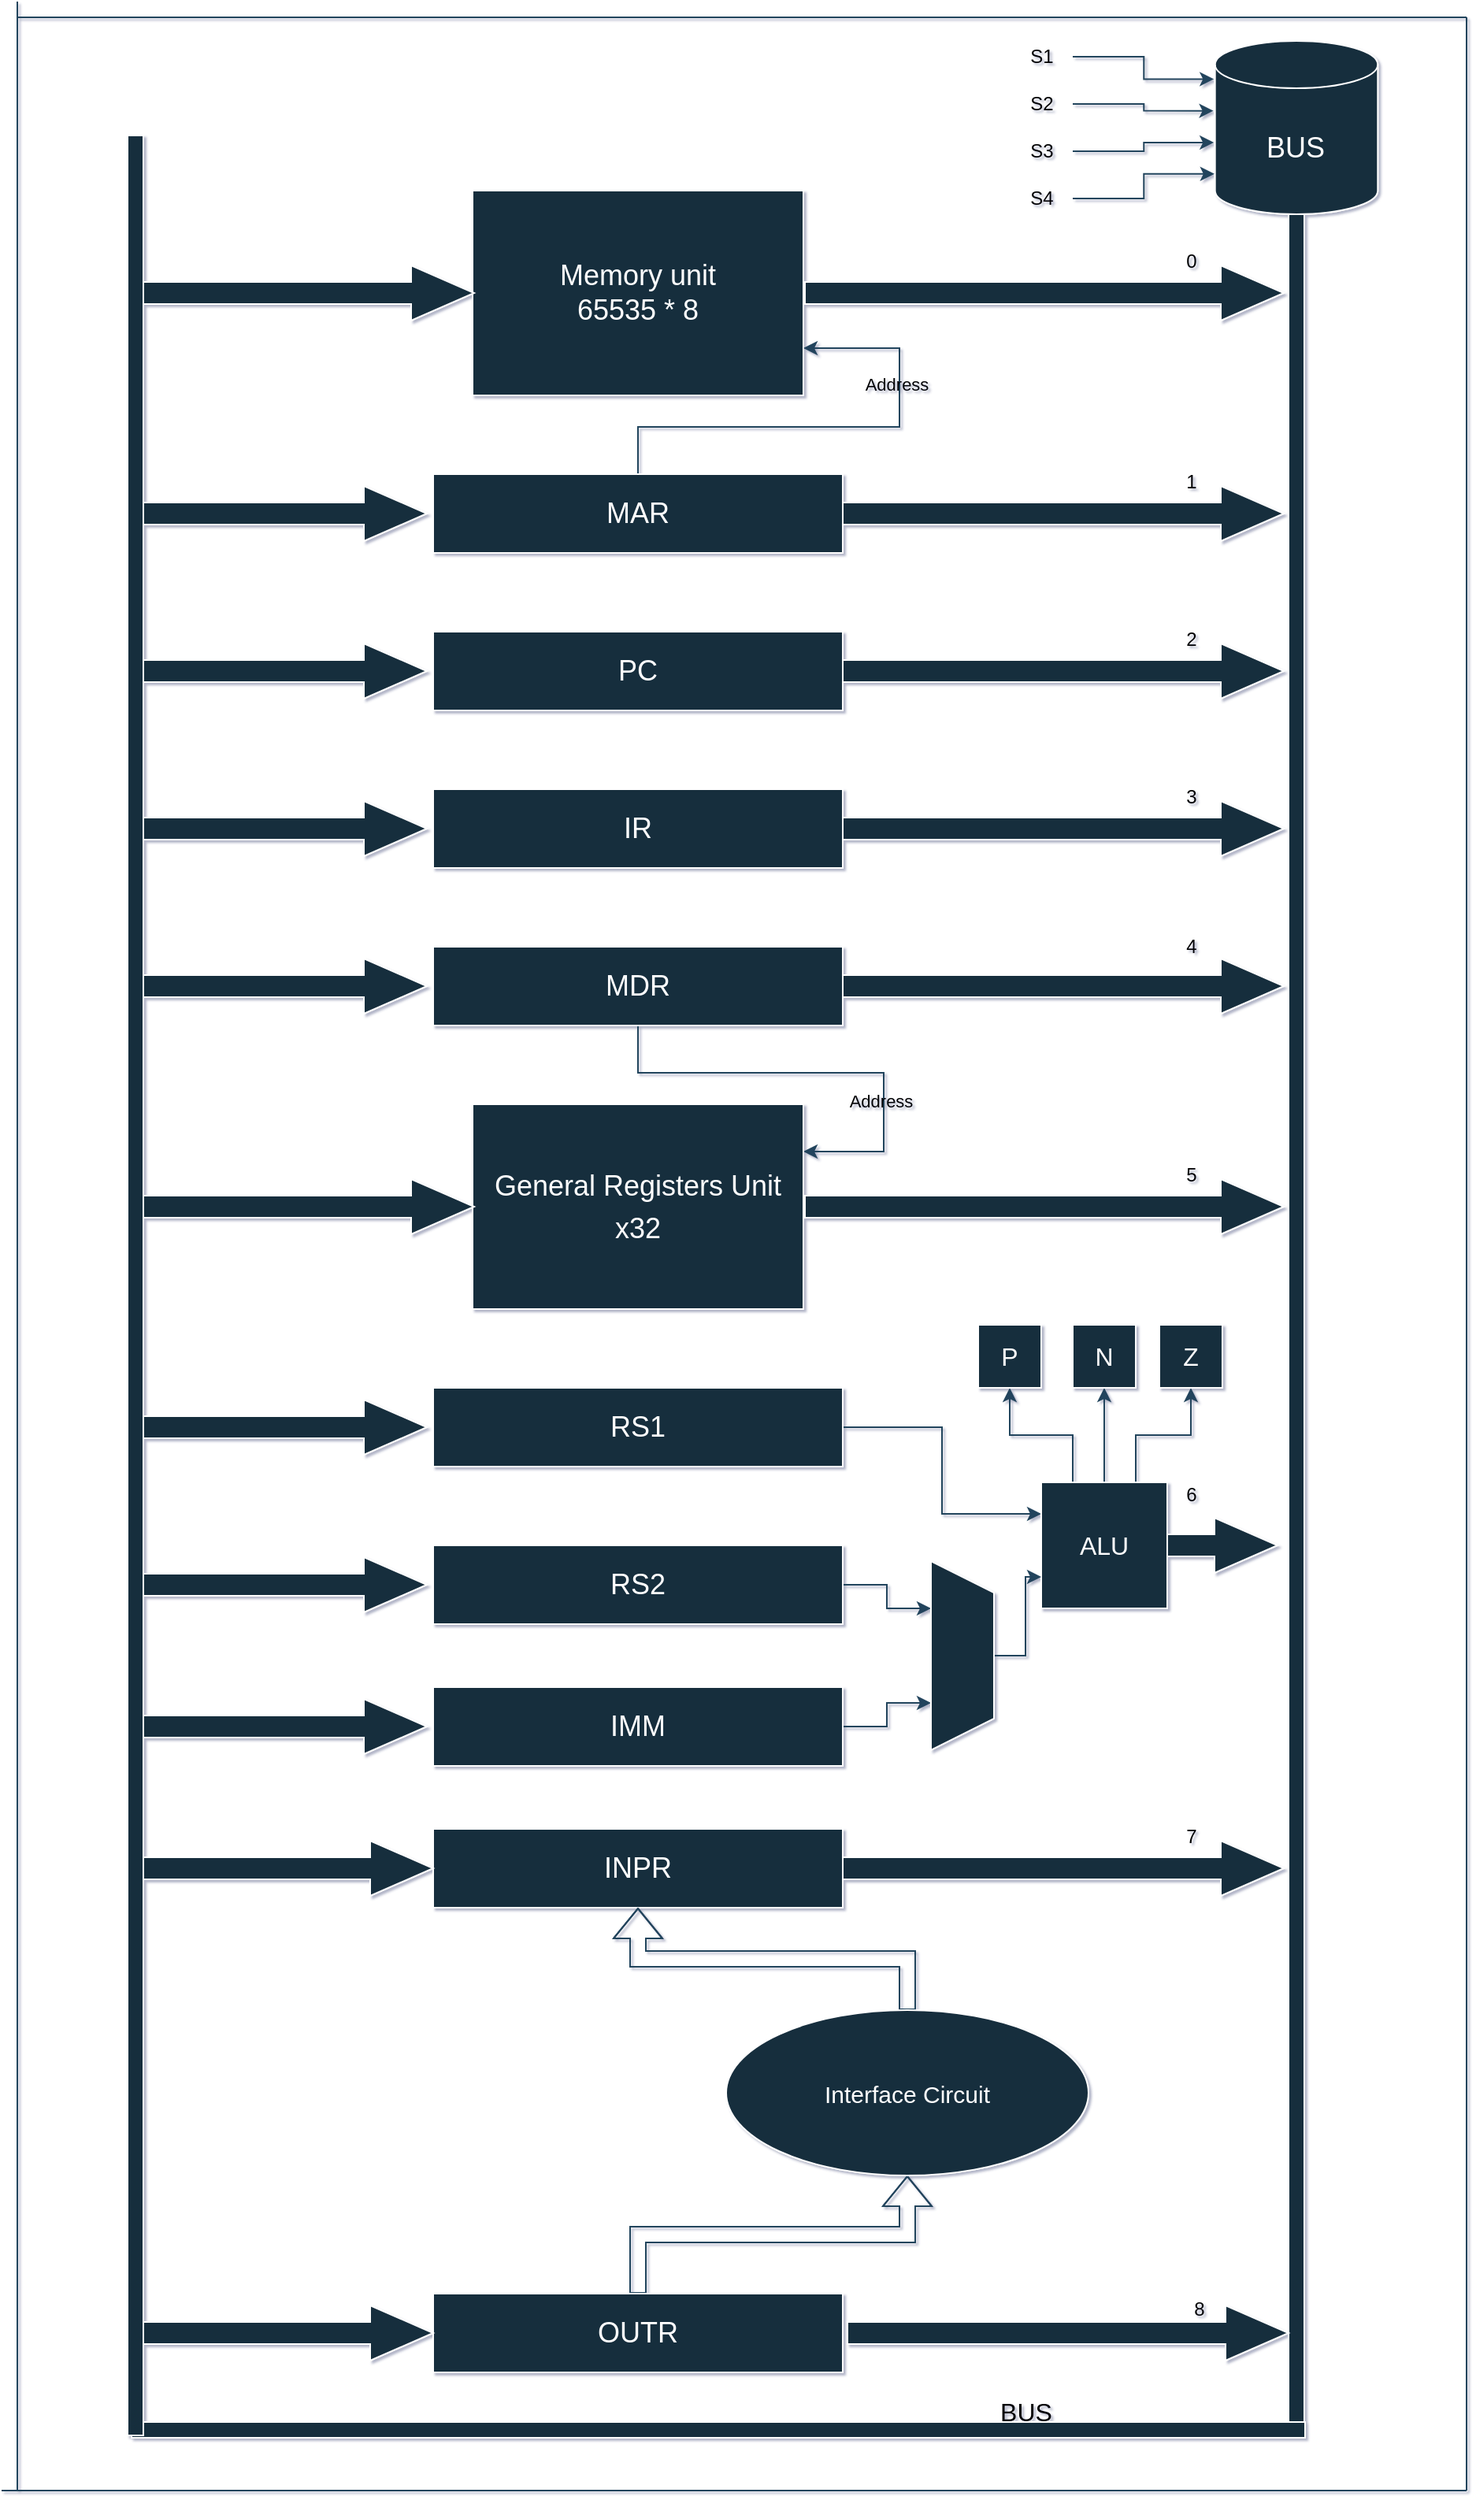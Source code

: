 <mxfile version="27.0.6">
  <diagram name="Page-1" id="zMtw91ButQq-_RUwULKP">
    <mxGraphModel dx="1489" dy="803" grid="1" gridSize="10" guides="1" tooltips="1" connect="1" arrows="1" fold="1" page="1" pageScale="1" pageWidth="827" pageHeight="1169" background="light-dark(#FFFFFF,#000000)" math="0" shadow="1" adaptiveColors="simple">
      <root>
        <mxCell id="0" />
        <mxCell id="1" parent="0" />
        <mxCell id="3Xr7Yztr4hI3ZwO242Rs-13" value="&lt;font style=&quot;font-size: 18px;&quot;&gt;Memory unit&lt;/font&gt;&lt;div&gt;&lt;font style=&quot;font-size: 18px;&quot;&gt;65535 * 8&lt;/font&gt;&lt;/div&gt;" style="rounded=0;whiteSpace=wrap;html=1;fillStyle=auto;labelBackgroundColor=none;fillColor=#182E3E;strokeColor=#FFFFFF;fontColor=#FFFFFF;" parent="1" vertex="1">
          <mxGeometry x="329" y="120" width="210" height="130" as="geometry" />
        </mxCell>
        <mxCell id="3Xr7Yztr4hI3ZwO242Rs-69" value="" style="edgeStyle=orthogonalEdgeStyle;rounded=0;orthogonalLoop=1;jettySize=auto;html=1;labelBackgroundColor=none;fontColor=default;strokeColor=#23445D;" parent="1" source="3Xr7Yztr4hI3ZwO242Rs-14" target="3Xr7Yztr4hI3ZwO242Rs-13" edge="1">
          <mxGeometry relative="1" as="geometry">
            <Array as="points">
              <mxPoint x="434" y="270" />
              <mxPoint x="600" y="270" />
              <mxPoint x="600" y="220" />
            </Array>
          </mxGeometry>
        </mxCell>
        <mxCell id="3Xr7Yztr4hI3ZwO242Rs-70" value="Address" style="edgeLabel;html=1;align=center;verticalAlign=middle;resizable=0;points=[];labelBackgroundColor=none;rounded=0;fontColor=light-dark(#000000, #121212);" parent="3Xr7Yztr4hI3ZwO242Rs-69" vertex="1" connectable="0">
          <mxGeometry x="0.455" y="2" relative="1" as="geometry">
            <mxPoint as="offset" />
          </mxGeometry>
        </mxCell>
        <mxCell id="3Xr7Yztr4hI3ZwO242Rs-14" value="&lt;font style=&quot;font-size: 18px;&quot;&gt;MAR&lt;/font&gt;" style="rounded=0;whiteSpace=wrap;html=1;labelBackgroundColor=none;fillColor=#182E3E;strokeColor=#FFFFFF;fontColor=#FFFFFF;" parent="1" vertex="1">
          <mxGeometry x="304" y="300" width="260" height="50" as="geometry" />
        </mxCell>
        <mxCell id="3Xr7Yztr4hI3ZwO242Rs-17" value="&lt;font style=&quot;font-size: 18px;&quot;&gt;PC&lt;/font&gt;" style="rounded=0;whiteSpace=wrap;html=1;labelBackgroundColor=none;fillColor=#182E3E;strokeColor=#FFFFFF;fontColor=#FFFFFF;" parent="1" vertex="1">
          <mxGeometry x="304" y="400" width="260" height="50" as="geometry" />
        </mxCell>
        <mxCell id="3Xr7Yztr4hI3ZwO242Rs-18" value="&lt;font style=&quot;font-size: 18px;&quot;&gt;IR&lt;/font&gt;" style="rounded=0;whiteSpace=wrap;html=1;labelBackgroundColor=none;fillColor=#182E3E;strokeColor=#FFFFFF;fontColor=#FFFFFF;" parent="1" vertex="1">
          <mxGeometry x="304" y="500" width="260" height="50" as="geometry" />
        </mxCell>
        <mxCell id="3Xr7Yztr4hI3ZwO242Rs-71" value="" style="edgeStyle=orthogonalEdgeStyle;rounded=0;orthogonalLoop=1;jettySize=auto;html=1;labelBackgroundColor=none;fontColor=default;strokeColor=#23445D;" parent="1" source="3Xr7Yztr4hI3ZwO242Rs-19" target="3Xr7Yztr4hI3ZwO242Rs-20" edge="1">
          <mxGeometry relative="1" as="geometry">
            <Array as="points">
              <mxPoint x="434" y="680" />
              <mxPoint x="590" y="680" />
              <mxPoint x="590" y="730" />
            </Array>
          </mxGeometry>
        </mxCell>
        <mxCell id="3Xr7Yztr4hI3ZwO242Rs-72" value="Address" style="edgeLabel;html=1;align=center;verticalAlign=middle;resizable=0;points=[];labelBackgroundColor=none;rounded=0;fontColor=light-dark(#000000, #121212);" parent="3Xr7Yztr4hI3ZwO242Rs-71" vertex="1" connectable="0">
          <mxGeometry x="0.417" y="-2" relative="1" as="geometry">
            <mxPoint as="offset" />
          </mxGeometry>
        </mxCell>
        <mxCell id="3Xr7Yztr4hI3ZwO242Rs-19" value="&lt;font style=&quot;font-size: 18px;&quot;&gt;MDR&lt;/font&gt;" style="rounded=0;whiteSpace=wrap;html=1;labelBackgroundColor=none;fillColor=#182E3E;strokeColor=#FFFFFF;fontColor=#FFFFFF;" parent="1" vertex="1">
          <mxGeometry x="304" y="600" width="260" height="50" as="geometry" />
        </mxCell>
        <mxCell id="3Xr7Yztr4hI3ZwO242Rs-20" value="&lt;div style=&quot;line-height: 150%;&quot;&gt;&lt;span style=&quot;font-size: 18px; line-height: 150%;&quot;&gt;General Registers Unit&lt;/span&gt;&lt;div&gt;&lt;span style=&quot;font-size: 18px; line-height: 150%;&quot;&gt;x32&lt;/span&gt;&lt;/div&gt;&lt;/div&gt;" style="rounded=0;whiteSpace=wrap;html=1;fillStyle=auto;labelBackgroundColor=none;fillColor=#182E3E;strokeColor=#FFFFFF;fontColor=#FFFFFF;" parent="1" vertex="1">
          <mxGeometry x="329" y="700" width="210" height="130" as="geometry" />
        </mxCell>
        <mxCell id="3Xr7Yztr4hI3ZwO242Rs-30" style="edgeStyle=orthogonalEdgeStyle;rounded=0;orthogonalLoop=1;jettySize=auto;html=1;entryX=0;entryY=0.25;entryDx=0;entryDy=0;labelBackgroundColor=none;fontColor=default;strokeColor=#23445D;" parent="1" source="3Xr7Yztr4hI3ZwO242Rs-26" target="3Xr7Yztr4hI3ZwO242Rs-29" edge="1">
          <mxGeometry relative="1" as="geometry" />
        </mxCell>
        <mxCell id="3Xr7Yztr4hI3ZwO242Rs-26" value="&lt;font style=&quot;font-size: 18px;&quot;&gt;RS1&lt;/font&gt;" style="rounded=0;whiteSpace=wrap;html=1;labelBackgroundColor=none;fillColor=#182E3E;strokeColor=#FFFFFF;fontColor=#FFFFFF;" parent="1" vertex="1">
          <mxGeometry x="304" y="880" width="260" height="50" as="geometry" />
        </mxCell>
        <mxCell id="3Xr7Yztr4hI3ZwO242Rs-38" style="edgeStyle=orthogonalEdgeStyle;rounded=0;orthogonalLoop=1;jettySize=auto;html=1;entryX=0.25;entryY=1;entryDx=0;entryDy=0;labelBackgroundColor=none;fontColor=default;strokeColor=#23445D;" parent="1" source="3Xr7Yztr4hI3ZwO242Rs-27" target="3Xr7Yztr4hI3ZwO242Rs-34" edge="1">
          <mxGeometry relative="1" as="geometry" />
        </mxCell>
        <mxCell id="3Xr7Yztr4hI3ZwO242Rs-27" value="&lt;font style=&quot;font-size: 18px;&quot;&gt;RS2&lt;/font&gt;" style="rounded=0;whiteSpace=wrap;html=1;labelBackgroundColor=none;fillColor=#182E3E;strokeColor=#FFFFFF;fontColor=#FFFFFF;" parent="1" vertex="1">
          <mxGeometry x="304" y="980" width="260" height="50" as="geometry" />
        </mxCell>
        <mxCell id="3Xr7Yztr4hI3ZwO242Rs-37" style="edgeStyle=orthogonalEdgeStyle;rounded=0;orthogonalLoop=1;jettySize=auto;html=1;entryX=0.75;entryY=1;entryDx=0;entryDy=0;labelBackgroundColor=none;fontColor=default;strokeColor=#23445D;" parent="1" source="3Xr7Yztr4hI3ZwO242Rs-28" target="3Xr7Yztr4hI3ZwO242Rs-34" edge="1">
          <mxGeometry relative="1" as="geometry" />
        </mxCell>
        <mxCell id="3Xr7Yztr4hI3ZwO242Rs-28" value="&lt;font style=&quot;font-size: 18px;&quot;&gt;IMM&lt;/font&gt;" style="rounded=0;whiteSpace=wrap;html=1;labelBackgroundColor=none;fillColor=#182E3E;strokeColor=#FFFFFF;fontColor=#FFFFFF;" parent="1" vertex="1">
          <mxGeometry x="304" y="1070" width="260" height="50" as="geometry" />
        </mxCell>
        <mxCell id="3Xr7Yztr4hI3ZwO242Rs-104" style="edgeStyle=orthogonalEdgeStyle;rounded=0;orthogonalLoop=1;jettySize=auto;html=1;entryX=0.5;entryY=1;entryDx=0;entryDy=0;labelBackgroundColor=none;fontColor=default;strokeColor=#23445D;" parent="1" source="3Xr7Yztr4hI3ZwO242Rs-29" target="3Xr7Yztr4hI3ZwO242Rs-101" edge="1">
          <mxGeometry relative="1" as="geometry">
            <Array as="points">
              <mxPoint x="710" y="910" />
              <mxPoint x="670" y="910" />
            </Array>
          </mxGeometry>
        </mxCell>
        <mxCell id="3Xr7Yztr4hI3ZwO242Rs-105" style="edgeStyle=orthogonalEdgeStyle;rounded=0;orthogonalLoop=1;jettySize=auto;html=1;entryX=0.5;entryY=1;entryDx=0;entryDy=0;labelBackgroundColor=none;fontColor=default;strokeColor=#23445D;" parent="1" source="3Xr7Yztr4hI3ZwO242Rs-29" target="3Xr7Yztr4hI3ZwO242Rs-102" edge="1">
          <mxGeometry relative="1" as="geometry" />
        </mxCell>
        <mxCell id="3Xr7Yztr4hI3ZwO242Rs-107" style="edgeStyle=orthogonalEdgeStyle;rounded=0;orthogonalLoop=1;jettySize=auto;html=1;entryX=0.5;entryY=1;entryDx=0;entryDy=0;labelBackgroundColor=none;fontColor=default;strokeColor=#23445D;" parent="1" source="3Xr7Yztr4hI3ZwO242Rs-29" target="3Xr7Yztr4hI3ZwO242Rs-103" edge="1">
          <mxGeometry relative="1" as="geometry">
            <Array as="points">
              <mxPoint x="750" y="910" />
              <mxPoint x="785" y="910" />
            </Array>
          </mxGeometry>
        </mxCell>
        <mxCell id="3Xr7Yztr4hI3ZwO242Rs-29" value="&lt;font style=&quot;font-size: 16px;&quot;&gt;ALU&lt;/font&gt;" style="whiteSpace=wrap;html=1;aspect=fixed;labelBackgroundColor=none;rounded=0;fillColor=#182E3E;strokeColor=#FFFFFF;fontColor=#FFFFFF;" parent="1" vertex="1">
          <mxGeometry x="690" y="940" width="80" height="80" as="geometry" />
        </mxCell>
        <mxCell id="3Xr7Yztr4hI3ZwO242Rs-35" style="edgeStyle=orthogonalEdgeStyle;rounded=0;orthogonalLoop=1;jettySize=auto;html=1;entryX=0;entryY=0.75;entryDx=0;entryDy=0;labelBackgroundColor=none;fontColor=default;strokeColor=#23445D;" parent="1" source="3Xr7Yztr4hI3ZwO242Rs-34" target="3Xr7Yztr4hI3ZwO242Rs-29" edge="1">
          <mxGeometry relative="1" as="geometry" />
        </mxCell>
        <mxCell id="3Xr7Yztr4hI3ZwO242Rs-34" value="" style="shape=trapezoid;perimeter=trapezoidPerimeter;whiteSpace=wrap;html=1;fixedSize=1;rotation=90;labelBackgroundColor=none;rounded=0;fillColor=#182E3E;strokeColor=#FFFFFF;fontColor=#FFFFFF;" parent="1" vertex="1">
          <mxGeometry x="580" y="1030" width="120" height="40" as="geometry" />
        </mxCell>
        <mxCell id="3Xr7Yztr4hI3ZwO242Rs-50" value="" style="html=1;points=[[0,0,0,0,5],[0,1,0,0,-5],[1,0,0,0,5],[1,1,0,0,-5]];perimeter=orthogonalPerimeter;outlineConnect=0;targetShapes=umlLifeline;portConstraint=eastwest;newEdgeStyle={&quot;curved&quot;:0,&quot;rounded&quot;:0};labelBackgroundColor=none;rounded=0;fillColor=#182E3E;strokeColor=#FFFFFF;fontColor=#FFFFFF;" parent="1" vertex="1">
          <mxGeometry x="847" y="80" width="10" height="1460" as="geometry" />
        </mxCell>
        <mxCell id="3Xr7Yztr4hI3ZwO242Rs-53" value="" style="html=1;points=[[0,0,0,0,5],[0,1,0,0,-5],[1,0,0,0,5],[1,1,0,0,-5]];perimeter=orthogonalPerimeter;outlineConnect=0;targetShapes=umlLifeline;portConstraint=eastwest;newEdgeStyle={&quot;curved&quot;:0,&quot;rounded&quot;:0};rotation=90;labelBackgroundColor=none;rounded=0;fillColor=#182E3E;strokeColor=#FFFFFF;fontColor=#FFFFFF;" parent="1" vertex="1">
          <mxGeometry x="480" y="1169" width="10" height="745" as="geometry" />
        </mxCell>
        <mxCell id="3Xr7Yztr4hI3ZwO242Rs-54" value="" style="html=1;points=[[0,0,0,0,5],[0,1,0,0,-5],[1,0,0,0,5],[1,1,0,0,-5]];perimeter=orthogonalPerimeter;outlineConnect=0;targetShapes=umlLifeline;portConstraint=eastwest;newEdgeStyle={&quot;curved&quot;:0,&quot;rounded&quot;:0};labelBackgroundColor=none;rounded=0;fillColor=#182E3E;strokeColor=#FFFFFF;fontColor=#FFFFFF;" parent="1" vertex="1">
          <mxGeometry x="110" y="85" width="10" height="1460" as="geometry" />
        </mxCell>
        <mxCell id="3Xr7Yztr4hI3ZwO242Rs-59" value="" style="html=1;shadow=0;dashed=0;align=center;verticalAlign=middle;shape=mxgraph.arrows2.arrow;dy=0.6;dx=40;notch=0;labelBackgroundColor=none;rounded=0;fillColor=#182E3E;strokeColor=#FFFFFF;fontColor=#FFFFFF;" parent="1" vertex="1">
          <mxGeometry x="564" y="307.5" width="280" height="35" as="geometry" />
        </mxCell>
        <mxCell id="3Xr7Yztr4hI3ZwO242Rs-60" value="" style="html=1;shadow=0;dashed=0;align=center;verticalAlign=middle;shape=mxgraph.arrows2.arrow;dy=0.6;dx=40;notch=0;labelBackgroundColor=none;rounded=0;fillColor=#182E3E;strokeColor=#FFFFFF;fontColor=#FFFFFF;" parent="1" vertex="1">
          <mxGeometry x="564" y="407.5" width="280" height="35" as="geometry" />
        </mxCell>
        <mxCell id="3Xr7Yztr4hI3ZwO242Rs-61" value="" style="html=1;shadow=0;dashed=0;align=center;verticalAlign=middle;shape=mxgraph.arrows2.arrow;dy=0.6;dx=40;notch=0;labelBackgroundColor=none;rounded=0;fillColor=#182E3E;strokeColor=#FFFFFF;fontColor=#FFFFFF;" parent="1" vertex="1">
          <mxGeometry x="564" y="507.5" width="280" height="35" as="geometry" />
        </mxCell>
        <mxCell id="3Xr7Yztr4hI3ZwO242Rs-62" value="" style="html=1;shadow=0;dashed=0;align=center;verticalAlign=middle;shape=mxgraph.arrows2.arrow;dy=0.6;dx=40;notch=0;labelBackgroundColor=none;rounded=0;fillColor=#182E3E;strokeColor=#FFFFFF;fontColor=#FFFFFF;" parent="1" vertex="1">
          <mxGeometry x="564" y="607.5" width="280" height="35" as="geometry" />
        </mxCell>
        <mxCell id="3Xr7Yztr4hI3ZwO242Rs-63" value="" style="html=1;shadow=0;dashed=0;align=center;verticalAlign=middle;shape=mxgraph.arrows2.arrow;dy=0.6;dx=40;notch=0;textShadow=0;labelBackgroundColor=none;rounded=0;fillColor=#182E3E;strokeColor=#FFFFFF;fontColor=#FFFFFF;" parent="1" vertex="1">
          <mxGeometry x="540" y="747.5" width="304" height="35" as="geometry" />
        </mxCell>
        <mxCell id="3Xr7Yztr4hI3ZwO242Rs-64" value="" style="html=1;shadow=0;dashed=0;align=center;verticalAlign=middle;shape=mxgraph.arrows2.arrow;dy=0.6;dx=40;notch=0;labelBackgroundColor=none;rounded=0;fillColor=#182E3E;strokeColor=#FFFFFF;fontColor=#FFFFFF;" parent="1" vertex="1">
          <mxGeometry x="540" y="167.5" width="304" height="35" as="geometry" />
        </mxCell>
        <mxCell id="3Xr7Yztr4hI3ZwO242Rs-68" value="" style="html=1;shadow=0;dashed=0;align=center;verticalAlign=middle;shape=mxgraph.arrows2.arrow;dy=0.6;dx=40;notch=0;textShadow=0;labelBackgroundColor=none;rounded=0;fillColor=#182E3E;strokeColor=#FFFFFF;fontColor=#FFFFFF;" parent="1" vertex="1">
          <mxGeometry x="770" y="962.5" width="70" height="35" as="geometry" />
        </mxCell>
        <mxCell id="3Xr7Yztr4hI3ZwO242Rs-73" value="" style="html=1;shadow=0;dashed=0;align=center;verticalAlign=middle;shape=mxgraph.arrows2.arrow;dy=0.6;dx=40;notch=0;labelBackgroundColor=none;rounded=0;fillColor=#182E3E;strokeColor=#FFFFFF;fontColor=#FFFFFF;" parent="1" vertex="1">
          <mxGeometry x="120" y="167.5" width="210" height="35" as="geometry" />
        </mxCell>
        <mxCell id="3Xr7Yztr4hI3ZwO242Rs-74" value="" style="html=1;shadow=0;dashed=0;align=center;verticalAlign=middle;shape=mxgraph.arrows2.arrow;dy=0.6;dx=40;notch=0;labelBackgroundColor=none;rounded=0;fillColor=#182E3E;strokeColor=#FFFFFF;fontColor=#FFFFFF;" parent="1" vertex="1">
          <mxGeometry x="120" y="307.5" width="180" height="35" as="geometry" />
        </mxCell>
        <mxCell id="3Xr7Yztr4hI3ZwO242Rs-75" value="" style="html=1;shadow=0;dashed=0;align=center;verticalAlign=middle;shape=mxgraph.arrows2.arrow;dy=0.6;dx=40;notch=0;labelBackgroundColor=none;rounded=0;fillColor=#182E3E;strokeColor=#FFFFFF;fontColor=#FFFFFF;" parent="1" vertex="1">
          <mxGeometry x="120" y="407.5" width="180" height="35" as="geometry" />
        </mxCell>
        <mxCell id="3Xr7Yztr4hI3ZwO242Rs-76" value="" style="html=1;shadow=0;dashed=0;align=center;verticalAlign=middle;shape=mxgraph.arrows2.arrow;dy=0.6;dx=40;notch=0;labelBackgroundColor=none;rounded=0;fillColor=#182E3E;strokeColor=#FFFFFF;fontColor=#FFFFFF;" parent="1" vertex="1">
          <mxGeometry x="120" y="507.5" width="180" height="35" as="geometry" />
        </mxCell>
        <mxCell id="3Xr7Yztr4hI3ZwO242Rs-77" value="" style="html=1;shadow=0;dashed=0;align=center;verticalAlign=middle;shape=mxgraph.arrows2.arrow;dy=0.6;dx=40;notch=0;labelBackgroundColor=none;rounded=0;fillColor=#182E3E;strokeColor=#FFFFFF;fontColor=#FFFFFF;" parent="1" vertex="1">
          <mxGeometry x="120" y="607.5" width="180" height="35" as="geometry" />
        </mxCell>
        <mxCell id="3Xr7Yztr4hI3ZwO242Rs-78" value="" style="html=1;shadow=0;dashed=0;align=center;verticalAlign=middle;shape=mxgraph.arrows2.arrow;dy=0.6;dx=40;notch=0;labelBackgroundColor=none;rounded=0;fillColor=#182E3E;strokeColor=#FFFFFF;fontColor=#FFFFFF;" parent="1" vertex="1">
          <mxGeometry x="120" y="747.5" width="210" height="35" as="geometry" />
        </mxCell>
        <mxCell id="3Xr7Yztr4hI3ZwO242Rs-79" value="" style="html=1;shadow=0;dashed=0;align=center;verticalAlign=middle;shape=mxgraph.arrows2.arrow;dy=0.6;dx=40;notch=0;labelBackgroundColor=none;rounded=0;fillColor=#182E3E;strokeColor=#FFFFFF;fontColor=#FFFFFF;" parent="1" vertex="1">
          <mxGeometry x="120" y="887.5" width="180" height="35" as="geometry" />
        </mxCell>
        <mxCell id="3Xr7Yztr4hI3ZwO242Rs-80" value="" style="html=1;shadow=0;dashed=0;align=center;verticalAlign=middle;shape=mxgraph.arrows2.arrow;dy=0.6;dx=40;notch=0;labelBackgroundColor=none;rounded=0;fillColor=#182E3E;strokeColor=#FFFFFF;fontColor=#FFFFFF;" parent="1" vertex="1">
          <mxGeometry x="120" y="987.5" width="180" height="35" as="geometry" />
        </mxCell>
        <mxCell id="3Xr7Yztr4hI3ZwO242Rs-81" value="" style="html=1;shadow=0;dashed=0;align=center;verticalAlign=middle;shape=mxgraph.arrows2.arrow;dy=0.6;dx=40;notch=0;labelBackgroundColor=none;rounded=0;fillColor=#182E3E;strokeColor=#FFFFFF;fontColor=#FFFFFF;" parent="1" vertex="1">
          <mxGeometry x="120" y="1077.5" width="180" height="35" as="geometry" />
        </mxCell>
        <mxCell id="3Xr7Yztr4hI3ZwO242Rs-83" value="0" style="text;html=1;align=center;verticalAlign=middle;resizable=0;points=[];autosize=1;strokeColor=none;fillColor=none;labelBackgroundColor=none;rounded=0;fontColor=#000000;" parent="1" vertex="1">
          <mxGeometry x="770" y="150" width="30" height="30" as="geometry" />
        </mxCell>
        <mxCell id="3Xr7Yztr4hI3ZwO242Rs-84" value="1" style="text;html=1;align=center;verticalAlign=middle;resizable=0;points=[];autosize=1;strokeColor=none;fillColor=none;labelBackgroundColor=none;rounded=0;fontColor=#000000;" parent="1" vertex="1">
          <mxGeometry x="770" y="290" width="30" height="30" as="geometry" />
        </mxCell>
        <mxCell id="3Xr7Yztr4hI3ZwO242Rs-85" value="2" style="text;html=1;align=center;verticalAlign=middle;resizable=0;points=[];autosize=1;strokeColor=none;fillColor=none;labelBackgroundColor=none;rounded=0;fontColor=#000000;" parent="1" vertex="1">
          <mxGeometry x="770" y="390" width="30" height="30" as="geometry" />
        </mxCell>
        <mxCell id="3Xr7Yztr4hI3ZwO242Rs-86" value="3" style="text;html=1;align=center;verticalAlign=middle;resizable=0;points=[];autosize=1;strokeColor=none;fillColor=none;labelBackgroundColor=none;rounded=0;fontColor=#000000;" parent="1" vertex="1">
          <mxGeometry x="770" y="490" width="30" height="30" as="geometry" />
        </mxCell>
        <mxCell id="3Xr7Yztr4hI3ZwO242Rs-87" value="4" style="text;html=1;align=center;verticalAlign=middle;resizable=0;points=[];autosize=1;strokeColor=none;fillColor=none;labelBackgroundColor=none;rounded=0;fontColor=#000000;" parent="1" vertex="1">
          <mxGeometry x="770" y="585" width="30" height="30" as="geometry" />
        </mxCell>
        <mxCell id="3Xr7Yztr4hI3ZwO242Rs-88" value="5" style="text;html=1;align=center;verticalAlign=middle;resizable=0;points=[];autosize=1;strokeColor=none;fillColor=none;labelBackgroundColor=none;rounded=0;fontColor=#000000;" parent="1" vertex="1">
          <mxGeometry x="770" y="730" width="30" height="30" as="geometry" />
        </mxCell>
        <mxCell id="3Xr7Yztr4hI3ZwO242Rs-89" value="6" style="text;html=1;align=center;verticalAlign=middle;resizable=0;points=[];autosize=1;strokeColor=none;fillColor=none;labelBackgroundColor=none;rounded=0;fontColor=light-dark(#000000, #121212);" parent="1" vertex="1">
          <mxGeometry x="770" y="932.5" width="30" height="30" as="geometry" />
        </mxCell>
        <mxCell id="3Xr7Yztr4hI3ZwO242Rs-92" value="S1" style="text;html=1;align=center;verticalAlign=middle;resizable=0;points=[];autosize=1;strokeColor=none;fillColor=none;labelBackgroundColor=none;rounded=0;fontColor=#000000;" parent="1" vertex="1">
          <mxGeometry x="670" y="20" width="40" height="30" as="geometry" />
        </mxCell>
        <mxCell id="3Xr7Yztr4hI3ZwO242Rs-93" value="S2" style="text;html=1;align=center;verticalAlign=middle;resizable=0;points=[];autosize=1;strokeColor=none;fillColor=none;labelBackgroundColor=none;rounded=0;fontColor=#000000;" parent="1" vertex="1">
          <mxGeometry x="670" y="50" width="40" height="30" as="geometry" />
        </mxCell>
        <mxCell id="3Xr7Yztr4hI3ZwO242Rs-94" value="S3" style="text;html=1;align=center;verticalAlign=middle;resizable=0;points=[];autosize=1;strokeColor=none;fillColor=none;labelBackgroundColor=none;rounded=0;fontColor=#000000;" parent="1" vertex="1">
          <mxGeometry x="670" y="80" width="40" height="30" as="geometry" />
        </mxCell>
        <mxCell id="3Xr7Yztr4hI3ZwO242Rs-101" value="&lt;font style=&quot;font-size: 16px;&quot;&gt;P&lt;/font&gt;" style="whiteSpace=wrap;html=1;aspect=fixed;labelBackgroundColor=none;rounded=0;fillColor=#182E3E;strokeColor=#FFFFFF;fontColor=#FFFFFF;" parent="1" vertex="1">
          <mxGeometry x="650" y="840" width="40" height="40" as="geometry" />
        </mxCell>
        <mxCell id="3Xr7Yztr4hI3ZwO242Rs-102" value="&lt;font style=&quot;font-size: 16px;&quot;&gt;N&lt;/font&gt;" style="whiteSpace=wrap;html=1;aspect=fixed;labelBackgroundColor=none;rounded=0;fillColor=#182E3E;strokeColor=#FFFFFF;fontColor=#FFFFFF;" parent="1" vertex="1">
          <mxGeometry x="710" y="840" width="40" height="40" as="geometry" />
        </mxCell>
        <mxCell id="3Xr7Yztr4hI3ZwO242Rs-103" value="&lt;span style=&quot;font-size: 16px;&quot;&gt;Z&lt;/span&gt;" style="whiteSpace=wrap;html=1;aspect=fixed;labelBackgroundColor=none;rounded=0;fillColor=#182E3E;strokeColor=#FFFFFF;fontColor=#FFFFFF;" parent="1" vertex="1">
          <mxGeometry x="765" y="840" width="40" height="40" as="geometry" />
        </mxCell>
        <mxCell id="3Xr7Yztr4hI3ZwO242Rs-108" value="&lt;font style=&quot;font-size: 16px;&quot;&gt;BUS&lt;/font&gt;" style="text;html=1;align=center;verticalAlign=middle;resizable=0;points=[];autosize=1;strokeColor=none;fillColor=none;labelBackgroundColor=none;fontColor=light-dark(#000000, #121212);" parent="1" vertex="1">
          <mxGeometry x="650" y="1515" width="60" height="30" as="geometry" />
        </mxCell>
        <mxCell id="3Xr7Yztr4hI3ZwO242Rs-109" value="" style="endArrow=none;html=1;rounded=0;strokeColor=#23445D;" parent="1" edge="1">
          <mxGeometry width="50" height="50" relative="1" as="geometry">
            <mxPoint x="40" y="10" as="sourcePoint" />
            <mxPoint x="960" y="10" as="targetPoint" />
          </mxGeometry>
        </mxCell>
        <mxCell id="3Xr7Yztr4hI3ZwO242Rs-110" value="" style="endArrow=none;html=1;rounded=0;strokeColor=#23445D;" parent="1" edge="1">
          <mxGeometry width="50" height="50" relative="1" as="geometry">
            <mxPoint x="960" y="1580" as="sourcePoint" />
            <mxPoint x="960" y="10" as="targetPoint" />
          </mxGeometry>
        </mxCell>
        <mxCell id="3Xr7Yztr4hI3ZwO242Rs-111" value="" style="endArrow=none;html=1;rounded=0;strokeColor=#23445D;" parent="1" edge="1">
          <mxGeometry width="50" height="50" relative="1" as="geometry">
            <mxPoint x="30" y="1580" as="sourcePoint" />
            <mxPoint x="960" y="1580" as="targetPoint" />
          </mxGeometry>
        </mxCell>
        <mxCell id="3Xr7Yztr4hI3ZwO242Rs-112" value="" style="endArrow=none;html=1;rounded=0;strokeColor=#23445D;" parent="1" edge="1">
          <mxGeometry width="50" height="50" relative="1" as="geometry">
            <mxPoint x="40" y="1580" as="sourcePoint" />
            <mxPoint x="40" as="targetPoint" />
          </mxGeometry>
        </mxCell>
        <mxCell id="3Xr7Yztr4hI3ZwO242Rs-115" value="&lt;span style=&quot;font-size: 18px;&quot;&gt;INPR&lt;/span&gt;" style="rounded=0;whiteSpace=wrap;html=1;labelBackgroundColor=none;fillColor=#182E3E;strokeColor=#FFFFFF;fontColor=#FFFFFF;" parent="1" vertex="1">
          <mxGeometry x="304" y="1160" width="260" height="50" as="geometry" />
        </mxCell>
        <mxCell id="3Xr7Yztr4hI3ZwO242Rs-139" style="edgeStyle=orthogonalEdgeStyle;shape=flexArrow;rounded=0;orthogonalLoop=1;jettySize=auto;html=1;entryX=0.5;entryY=1;entryDx=0;entryDy=0;strokeColor=#23445D;" parent="1" source="3Xr7Yztr4hI3ZwO242Rs-116" target="3Xr7Yztr4hI3ZwO242Rs-131" edge="1">
          <mxGeometry relative="1" as="geometry" />
        </mxCell>
        <mxCell id="3Xr7Yztr4hI3ZwO242Rs-116" value="&lt;font style=&quot;font-size: 18px;&quot;&gt;OUTR&lt;/font&gt;" style="rounded=0;whiteSpace=wrap;html=1;labelBackgroundColor=none;fillColor=#182E3E;strokeColor=#FFFFFF;fontColor=#FFFFFF;" parent="1" vertex="1">
          <mxGeometry x="304" y="1455" width="260" height="50" as="geometry" />
        </mxCell>
        <mxCell id="3Xr7Yztr4hI3ZwO242Rs-117" value="" style="html=1;shadow=0;dashed=0;align=center;verticalAlign=middle;shape=mxgraph.arrows2.arrow;dy=0.6;dx=40;notch=0;labelBackgroundColor=none;rounded=0;fillColor=#182E3E;strokeColor=#FFFFFF;fontColor=#FFFFFF;" parent="1" vertex="1">
          <mxGeometry x="564" y="1167.5" width="280" height="35" as="geometry" />
        </mxCell>
        <mxCell id="3Xr7Yztr4hI3ZwO242Rs-119" value="" style="html=1;shadow=0;dashed=0;align=center;verticalAlign=middle;shape=mxgraph.arrows2.arrow;dy=0.6;dx=40;notch=0;labelBackgroundColor=none;rounded=0;fillColor=#182E3E;strokeColor=#FFFFFF;fontColor=#FFFFFF;" parent="1" vertex="1">
          <mxGeometry x="120" y="1167.5" width="184" height="35" as="geometry" />
        </mxCell>
        <mxCell id="3Xr7Yztr4hI3ZwO242Rs-120" value="" style="html=1;shadow=0;dashed=0;align=center;verticalAlign=middle;shape=mxgraph.arrows2.arrow;dy=0.6;dx=40;notch=0;labelBackgroundColor=none;rounded=0;fillColor=#182E3E;strokeColor=#FFFFFF;fontColor=#FFFFFF;" parent="1" vertex="1">
          <mxGeometry x="120" y="1462.5" width="184" height="35" as="geometry" />
        </mxCell>
        <mxCell id="3Xr7Yztr4hI3ZwO242Rs-121" value="7" style="text;html=1;align=center;verticalAlign=middle;resizable=0;points=[];autosize=1;strokeColor=none;fillColor=none;labelBackgroundColor=none;rounded=0;fontColor=light-dark(#000000, #121212);" parent="1" vertex="1">
          <mxGeometry x="770" y="1150" width="30" height="30" as="geometry" />
        </mxCell>
        <mxCell id="3Xr7Yztr4hI3ZwO242Rs-138" style="edgeStyle=orthogonalEdgeStyle;shape=flexArrow;rounded=0;orthogonalLoop=1;jettySize=auto;html=1;entryX=0.5;entryY=1;entryDx=0;entryDy=0;strokeColor=#23445D;" parent="1" source="3Xr7Yztr4hI3ZwO242Rs-131" target="3Xr7Yztr4hI3ZwO242Rs-115" edge="1">
          <mxGeometry relative="1" as="geometry" />
        </mxCell>
        <mxCell id="3Xr7Yztr4hI3ZwO242Rs-131" value="&lt;font style=&quot;font-size: 15px;&quot;&gt;Interface Circuit&lt;/font&gt;" style="ellipse;whiteSpace=wrap;html=1;strokeColor=#FFFFFF;fontColor=#FFFFFF;fillColor=#182E3E;" parent="1" vertex="1">
          <mxGeometry x="490" y="1275" width="230" height="105" as="geometry" />
        </mxCell>
        <mxCell id="3Xr7Yztr4hI3ZwO242Rs-134" value="" style="html=1;shadow=0;dashed=0;align=center;verticalAlign=middle;shape=mxgraph.arrows2.arrow;dy=0.6;dx=40;notch=0;labelBackgroundColor=none;rounded=0;fillColor=#182E3E;strokeColor=#FFFFFF;fontColor=#FFFFFF;" parent="1" vertex="1">
          <mxGeometry x="567" y="1462.5" width="280" height="35" as="geometry" />
        </mxCell>
        <mxCell id="3Xr7Yztr4hI3ZwO242Rs-140" value="8" style="text;html=1;align=center;verticalAlign=middle;resizable=0;points=[];autosize=1;strokeColor=none;fillColor=none;labelBackgroundColor=none;rounded=0;fontColor=light-dark(#000000, #121212);" parent="1" vertex="1">
          <mxGeometry x="775" y="1450" width="30" height="30" as="geometry" />
        </mxCell>
        <mxCell id="3Xr7Yztr4hI3ZwO242Rs-146" value="S4" style="text;html=1;align=center;verticalAlign=middle;resizable=0;points=[];autosize=1;strokeColor=none;fillColor=none;labelBackgroundColor=none;rounded=0;fontColor=#000000;" parent="1" vertex="1">
          <mxGeometry x="670" y="110" width="40" height="30" as="geometry" />
        </mxCell>
        <mxCell id="3Xr7Yztr4hI3ZwO242Rs-158" value="&lt;font style=&quot;font-size: 18px;&quot;&gt;BUS&lt;/font&gt;" style="shape=cylinder3;whiteSpace=wrap;html=1;boundedLbl=1;backgroundOutline=1;size=15;strokeColor=#FFFFFF;fontColor=#FFFFFF;fillColor=#182E3E;" parent="1" vertex="1">
          <mxGeometry x="800.34" y="25" width="103.31" height="110" as="geometry" />
        </mxCell>
        <mxCell id="3Xr7Yztr4hI3ZwO242Rs-167" style="edgeStyle=orthogonalEdgeStyle;rounded=0;orthogonalLoop=1;jettySize=auto;html=1;entryX=-0.007;entryY=0.22;entryDx=0;entryDy=0;entryPerimeter=0;strokeColor=#23445D;" parent="1" source="3Xr7Yztr4hI3ZwO242Rs-92" target="3Xr7Yztr4hI3ZwO242Rs-158" edge="1">
          <mxGeometry relative="1" as="geometry" />
        </mxCell>
        <mxCell id="3Xr7Yztr4hI3ZwO242Rs-168" style="edgeStyle=orthogonalEdgeStyle;rounded=0;orthogonalLoop=1;jettySize=auto;html=1;entryX=-0.01;entryY=0.403;entryDx=0;entryDy=0;entryPerimeter=0;strokeColor=#23445D;" parent="1" source="3Xr7Yztr4hI3ZwO242Rs-93" target="3Xr7Yztr4hI3ZwO242Rs-158" edge="1">
          <mxGeometry relative="1" as="geometry" />
        </mxCell>
        <mxCell id="3Xr7Yztr4hI3ZwO242Rs-169" style="edgeStyle=orthogonalEdgeStyle;rounded=0;orthogonalLoop=1;jettySize=auto;html=1;entryX=-0.007;entryY=0.586;entryDx=0;entryDy=0;entryPerimeter=0;strokeColor=#23445D;" parent="1" source="3Xr7Yztr4hI3ZwO242Rs-94" target="3Xr7Yztr4hI3ZwO242Rs-158" edge="1">
          <mxGeometry relative="1" as="geometry" />
        </mxCell>
        <mxCell id="3Xr7Yztr4hI3ZwO242Rs-170" style="edgeStyle=orthogonalEdgeStyle;rounded=0;orthogonalLoop=1;jettySize=auto;html=1;entryX=-0.004;entryY=0.767;entryDx=0;entryDy=0;entryPerimeter=0;strokeColor=#23445D;" parent="1" source="3Xr7Yztr4hI3ZwO242Rs-146" target="3Xr7Yztr4hI3ZwO242Rs-158" edge="1">
          <mxGeometry relative="1" as="geometry" />
        </mxCell>
      </root>
    </mxGraphModel>
  </diagram>
</mxfile>
